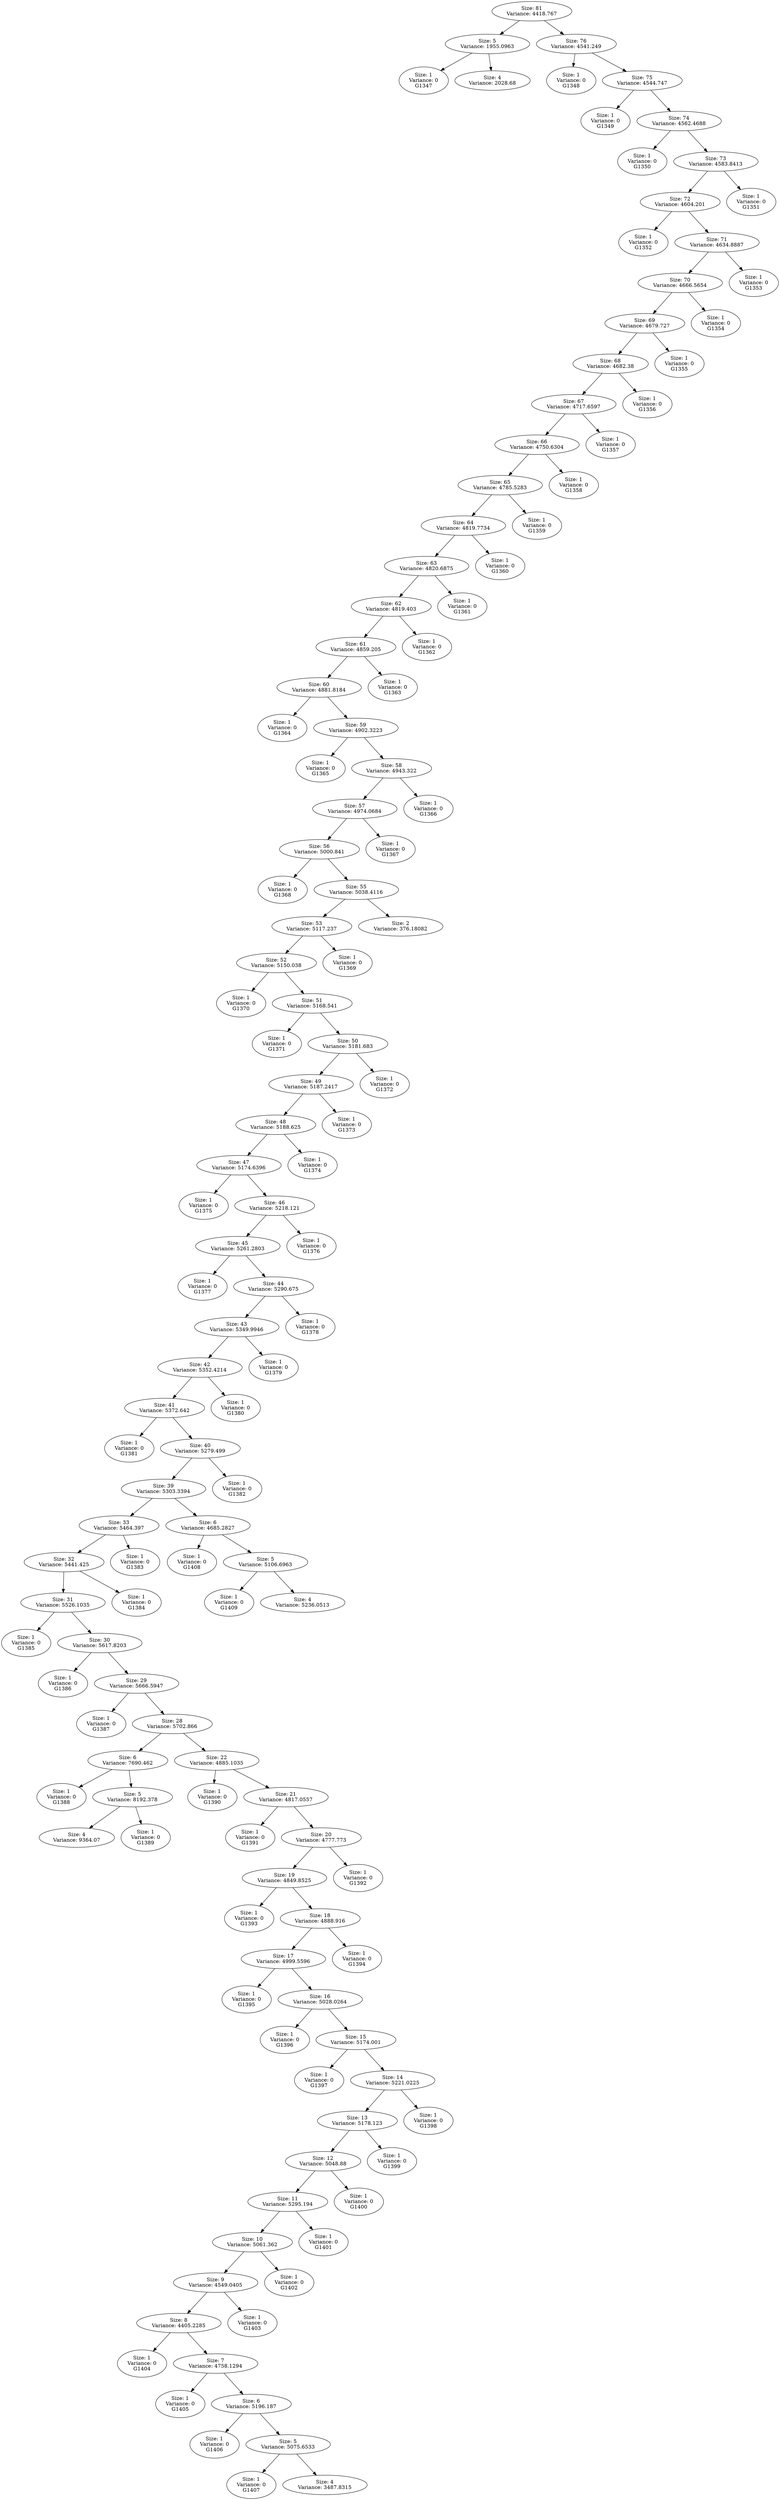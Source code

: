 DIGRAPH G {
"Size: 81\nVariance: 4418.767" -> "Size: 5\nVariance: 1955.0963" L=0;
"Size: 81\nVariance: 4418.767" -> "Size: 76\nVariance: 4541.249" L=0;
"Size: 5\nVariance: 1955.0963" -> "Size: 1\nVariance: 0\nG1347" L=1;
"Size: 5\nVariance: 1955.0963" -> "Size: 4\nVariance: 2028.68" L=1;
"Size: 76\nVariance: 4541.249" -> "Size: 1\nVariance: 0\nG1348" L=1;
"Size: 76\nVariance: 4541.249" -> "Size: 75\nVariance: 4544.747" L=1;
"Size: 75\nVariance: 4544.747" -> "Size: 1\nVariance: 0\nG1349" L=2;
"Size: 75\nVariance: 4544.747" -> "Size: 74\nVariance: 4562.4688" L=2;
"Size: 74\nVariance: 4562.4688" -> "Size: 1\nVariance: 0\nG1350" L=3;
"Size: 74\nVariance: 4562.4688" -> "Size: 73\nVariance: 4583.8413" L=3;
"Size: 73\nVariance: 4583.8413" -> "Size: 72\nVariance: 4604.201" L=4;
"Size: 73\nVariance: 4583.8413" -> "Size: 1\nVariance: 0\nG1351" L=4;
"Size: 72\nVariance: 4604.201" -> "Size: 1\nVariance: 0\nG1352" L=5;
"Size: 72\nVariance: 4604.201" -> "Size: 71\nVariance: 4634.8887" L=5;
"Size: 71\nVariance: 4634.8887" -> "Size: 70\nVariance: 4666.5654" L=6;
"Size: 71\nVariance: 4634.8887" -> "Size: 1\nVariance: 0\nG1353" L=6;
"Size: 70\nVariance: 4666.5654" -> "Size: 69\nVariance: 4679.727" L=7;
"Size: 70\nVariance: 4666.5654" -> "Size: 1\nVariance: 0\nG1354" L=7;
"Size: 69\nVariance: 4679.727" -> "Size: 68\nVariance: 4682.38" L=8;
"Size: 69\nVariance: 4679.727" -> "Size: 1\nVariance: 0\nG1355" L=8;
"Size: 68\nVariance: 4682.38" -> "Size: 67\nVariance: 4717.6597" L=9;
"Size: 68\nVariance: 4682.38" -> "Size: 1\nVariance: 0\nG1356" L=9;
"Size: 67\nVariance: 4717.6597" -> "Size: 66\nVariance: 4750.6304" L=10;
"Size: 67\nVariance: 4717.6597" -> "Size: 1\nVariance: 0\nG1357" L=10;
"Size: 66\nVariance: 4750.6304" -> "Size: 65\nVariance: 4785.5283" L=11;
"Size: 66\nVariance: 4750.6304" -> "Size: 1\nVariance: 0\nG1358" L=11;
"Size: 65\nVariance: 4785.5283" -> "Size: 64\nVariance: 4819.7734" L=12;
"Size: 65\nVariance: 4785.5283" -> "Size: 1\nVariance: 0\nG1359" L=12;
"Size: 64\nVariance: 4819.7734" -> "Size: 63\nVariance: 4820.6875" L=13;
"Size: 64\nVariance: 4819.7734" -> "Size: 1\nVariance: 0\nG1360" L=13;
"Size: 63\nVariance: 4820.6875" -> "Size: 62\nVariance: 4819.403" L=14;
"Size: 63\nVariance: 4820.6875" -> "Size: 1\nVariance: 0\nG1361" L=14;
"Size: 62\nVariance: 4819.403" -> "Size: 61\nVariance: 4859.205" L=15;
"Size: 62\nVariance: 4819.403" -> "Size: 1\nVariance: 0\nG1362" L=15;
"Size: 61\nVariance: 4859.205" -> "Size: 60\nVariance: 4881.8184" L=16;
"Size: 61\nVariance: 4859.205" -> "Size: 1\nVariance: 0\nG1363" L=16;
"Size: 60\nVariance: 4881.8184" -> "Size: 1\nVariance: 0\nG1364" L=17;
"Size: 60\nVariance: 4881.8184" -> "Size: 59\nVariance: 4902.3223" L=17;
"Size: 59\nVariance: 4902.3223" -> "Size: 1\nVariance: 0\nG1365" L=18;
"Size: 59\nVariance: 4902.3223" -> "Size: 58\nVariance: 4943.322" L=18;
"Size: 58\nVariance: 4943.322" -> "Size: 57\nVariance: 4974.0684" L=19;
"Size: 58\nVariance: 4943.322" -> "Size: 1\nVariance: 0\nG1366" L=19;
"Size: 57\nVariance: 4974.0684" -> "Size: 56\nVariance: 5000.841" L=20;
"Size: 57\nVariance: 4974.0684" -> "Size: 1\nVariance: 0\nG1367" L=20;
"Size: 56\nVariance: 5000.841" -> "Size: 1\nVariance: 0\nG1368" L=21;
"Size: 56\nVariance: 5000.841" -> "Size: 55\nVariance: 5038.4116" L=21;
"Size: 55\nVariance: 5038.4116" -> "Size: 53\nVariance: 5117.237" L=22;
"Size: 55\nVariance: 5038.4116" -> "Size: 2\nVariance: 376.18082" L=22;
"Size: 53\nVariance: 5117.237" -> "Size: 52\nVariance: 5150.038" L=23;
"Size: 53\nVariance: 5117.237" -> "Size: 1\nVariance: 0\nG1369" L=23;
"Size: 52\nVariance: 5150.038" -> "Size: 1\nVariance: 0\nG1370" L=24;
"Size: 52\nVariance: 5150.038" -> "Size: 51\nVariance: 5168.541" L=24;
"Size: 51\nVariance: 5168.541" -> "Size: 1\nVariance: 0\nG1371" L=25;
"Size: 51\nVariance: 5168.541" -> "Size: 50\nVariance: 5181.683" L=25;
"Size: 50\nVariance: 5181.683" -> "Size: 49\nVariance: 5187.2417" L=26;
"Size: 50\nVariance: 5181.683" -> "Size: 1\nVariance: 0\nG1372" L=26;
"Size: 49\nVariance: 5187.2417" -> "Size: 48\nVariance: 5188.625" L=27;
"Size: 49\nVariance: 5187.2417" -> "Size: 1\nVariance: 0\nG1373" L=27;
"Size: 48\nVariance: 5188.625" -> "Size: 47\nVariance: 5174.6396" L=28;
"Size: 48\nVariance: 5188.625" -> "Size: 1\nVariance: 0\nG1374" L=28;
"Size: 47\nVariance: 5174.6396" -> "Size: 1\nVariance: 0\nG1375" L=29;
"Size: 47\nVariance: 5174.6396" -> "Size: 46\nVariance: 5218.121" L=29;
"Size: 46\nVariance: 5218.121" -> "Size: 45\nVariance: 5261.2803" L=30;
"Size: 46\nVariance: 5218.121" -> "Size: 1\nVariance: 0\nG1376" L=30;
"Size: 45\nVariance: 5261.2803" -> "Size: 1\nVariance: 0\nG1377" L=31;
"Size: 45\nVariance: 5261.2803" -> "Size: 44\nVariance: 5290.675" L=31;
"Size: 44\nVariance: 5290.675" -> "Size: 43\nVariance: 5349.9946" L=32;
"Size: 44\nVariance: 5290.675" -> "Size: 1\nVariance: 0\nG1378" L=32;
"Size: 43\nVariance: 5349.9946" -> "Size: 42\nVariance: 5352.4214" L=33;
"Size: 43\nVariance: 5349.9946" -> "Size: 1\nVariance: 0\nG1379" L=33;
"Size: 42\nVariance: 5352.4214" -> "Size: 41\nVariance: 5372.642" L=34;
"Size: 42\nVariance: 5352.4214" -> "Size: 1\nVariance: 0\nG1380" L=34;
"Size: 41\nVariance: 5372.642" -> "Size: 1\nVariance: 0\nG1381" L=35;
"Size: 41\nVariance: 5372.642" -> "Size: 40\nVariance: 5279.499" L=35;
"Size: 40\nVariance: 5279.499" -> "Size: 39\nVariance: 5303.3394" L=36;
"Size: 40\nVariance: 5279.499" -> "Size: 1\nVariance: 0\nG1382" L=36;
"Size: 39\nVariance: 5303.3394" -> "Size: 33\nVariance: 5464.397" L=37;
"Size: 39\nVariance: 5303.3394" -> "Size: 6\nVariance: 4685.2827" L=37;
"Size: 33\nVariance: 5464.397" -> "Size: 32\nVariance: 5441.425" L=38;
"Size: 33\nVariance: 5464.397" -> "Size: 1\nVariance: 0\nG1383" L=38;
"Size: 32\nVariance: 5441.425" -> "Size: 31\nVariance: 5526.1035" L=39;
"Size: 32\nVariance: 5441.425" -> "Size: 1\nVariance: 0\nG1384" L=39;
"Size: 31\nVariance: 5526.1035" -> "Size: 1\nVariance: 0\nG1385" L=40;
"Size: 31\nVariance: 5526.1035" -> "Size: 30\nVariance: 5617.8203" L=40;
"Size: 30\nVariance: 5617.8203" -> "Size: 1\nVariance: 0\nG1386" L=41;
"Size: 30\nVariance: 5617.8203" -> "Size: 29\nVariance: 5666.5947" L=41;
"Size: 29\nVariance: 5666.5947" -> "Size: 1\nVariance: 0\nG1387" L=42;
"Size: 29\nVariance: 5666.5947" -> "Size: 28\nVariance: 5702.866" L=42;
"Size: 28\nVariance: 5702.866" -> "Size: 6\nVariance: 7690.462" L=43;
"Size: 28\nVariance: 5702.866" -> "Size: 22\nVariance: 4885.1035" L=43;
"Size: 6\nVariance: 7690.462" -> "Size: 1\nVariance: 0\nG1388" L=44;
"Size: 6\nVariance: 7690.462" -> "Size: 5\nVariance: 8192.378" L=44;
"Size: 5\nVariance: 8192.378" -> "Size: 4\nVariance: 9364.07" L=45;
"Size: 5\nVariance: 8192.378" -> "Size: 1\nVariance: 0\nG1389" L=45;
"Size: 22\nVariance: 4885.1035" -> "Size: 1\nVariance: 0\nG1390" L=44;
"Size: 22\nVariance: 4885.1035" -> "Size: 21\nVariance: 4817.0557" L=44;
"Size: 21\nVariance: 4817.0557" -> "Size: 1\nVariance: 0\nG1391" L=45;
"Size: 21\nVariance: 4817.0557" -> "Size: 20\nVariance: 4777.773" L=45;
"Size: 20\nVariance: 4777.773" -> "Size: 19\nVariance: 4849.8525" L=46;
"Size: 20\nVariance: 4777.773" -> "Size: 1\nVariance: 0\nG1392" L=46;
"Size: 19\nVariance: 4849.8525" -> "Size: 1\nVariance: 0\nG1393" L=47;
"Size: 19\nVariance: 4849.8525" -> "Size: 18\nVariance: 4888.916" L=47;
"Size: 18\nVariance: 4888.916" -> "Size: 17\nVariance: 4999.5596" L=48;
"Size: 18\nVariance: 4888.916" -> "Size: 1\nVariance: 0\nG1394" L=48;
"Size: 17\nVariance: 4999.5596" -> "Size: 1\nVariance: 0\nG1395" L=49;
"Size: 17\nVariance: 4999.5596" -> "Size: 16\nVariance: 5028.0264" L=49;
"Size: 16\nVariance: 5028.0264" -> "Size: 1\nVariance: 0\nG1396" L=50;
"Size: 16\nVariance: 5028.0264" -> "Size: 15\nVariance: 5174.001" L=50;
"Size: 15\nVariance: 5174.001" -> "Size: 1\nVariance: 0\nG1397" L=51;
"Size: 15\nVariance: 5174.001" -> "Size: 14\nVariance: 5221.0225" L=51;
"Size: 14\nVariance: 5221.0225" -> "Size: 13\nVariance: 5178.123" L=52;
"Size: 14\nVariance: 5221.0225" -> "Size: 1\nVariance: 0\nG1398" L=52;
"Size: 13\nVariance: 5178.123" -> "Size: 12\nVariance: 5048.88" L=53;
"Size: 13\nVariance: 5178.123" -> "Size: 1\nVariance: 0\nG1399" L=53;
"Size: 12\nVariance: 5048.88" -> "Size: 11\nVariance: 5295.194" L=54;
"Size: 12\nVariance: 5048.88" -> "Size: 1\nVariance: 0\nG1400" L=54;
"Size: 11\nVariance: 5295.194" -> "Size: 10\nVariance: 5061.362" L=55;
"Size: 11\nVariance: 5295.194" -> "Size: 1\nVariance: 0\nG1401" L=55;
"Size: 10\nVariance: 5061.362" -> "Size: 9\nVariance: 4549.0405" L=56;
"Size: 10\nVariance: 5061.362" -> "Size: 1\nVariance: 0\nG1402" L=56;
"Size: 9\nVariance: 4549.0405" -> "Size: 8\nVariance: 4405.2285" L=57;
"Size: 9\nVariance: 4549.0405" -> "Size: 1\nVariance: 0\nG1403" L=57;
"Size: 8\nVariance: 4405.2285" -> "Size: 1\nVariance: 0\nG1404" L=58;
"Size: 8\nVariance: 4405.2285" -> "Size: 7\nVariance: 4758.1294" L=58;
"Size: 7\nVariance: 4758.1294" -> "Size: 1\nVariance: 0\nG1405" L=59;
"Size: 7\nVariance: 4758.1294" -> "Size: 6\nVariance: 5196.187" L=59;
"Size: 6\nVariance: 5196.187" -> "Size: 1\nVariance: 0\nG1406" L=60;
"Size: 6\nVariance: 5196.187" -> "Size: 5\nVariance: 5075.6533" L=60;
"Size: 5\nVariance: 5075.6533" -> "Size: 1\nVariance: 0\nG1407" L=61;
"Size: 5\nVariance: 5075.6533" -> "Size: 4\nVariance: 3487.8315" L=61;
"Size: 6\nVariance: 4685.2827" -> "Size: 1\nVariance: 0\nG1408" L=38;
"Size: 6\nVariance: 4685.2827" -> "Size: 5\nVariance: 5106.6963" L=38;
"Size: 5\nVariance: 5106.6963" -> "Size: 1\nVariance: 0\nG1409" L=39;
"Size: 5\nVariance: 5106.6963" -> "Size: 4\nVariance: 5236.0513" L=39;
}
